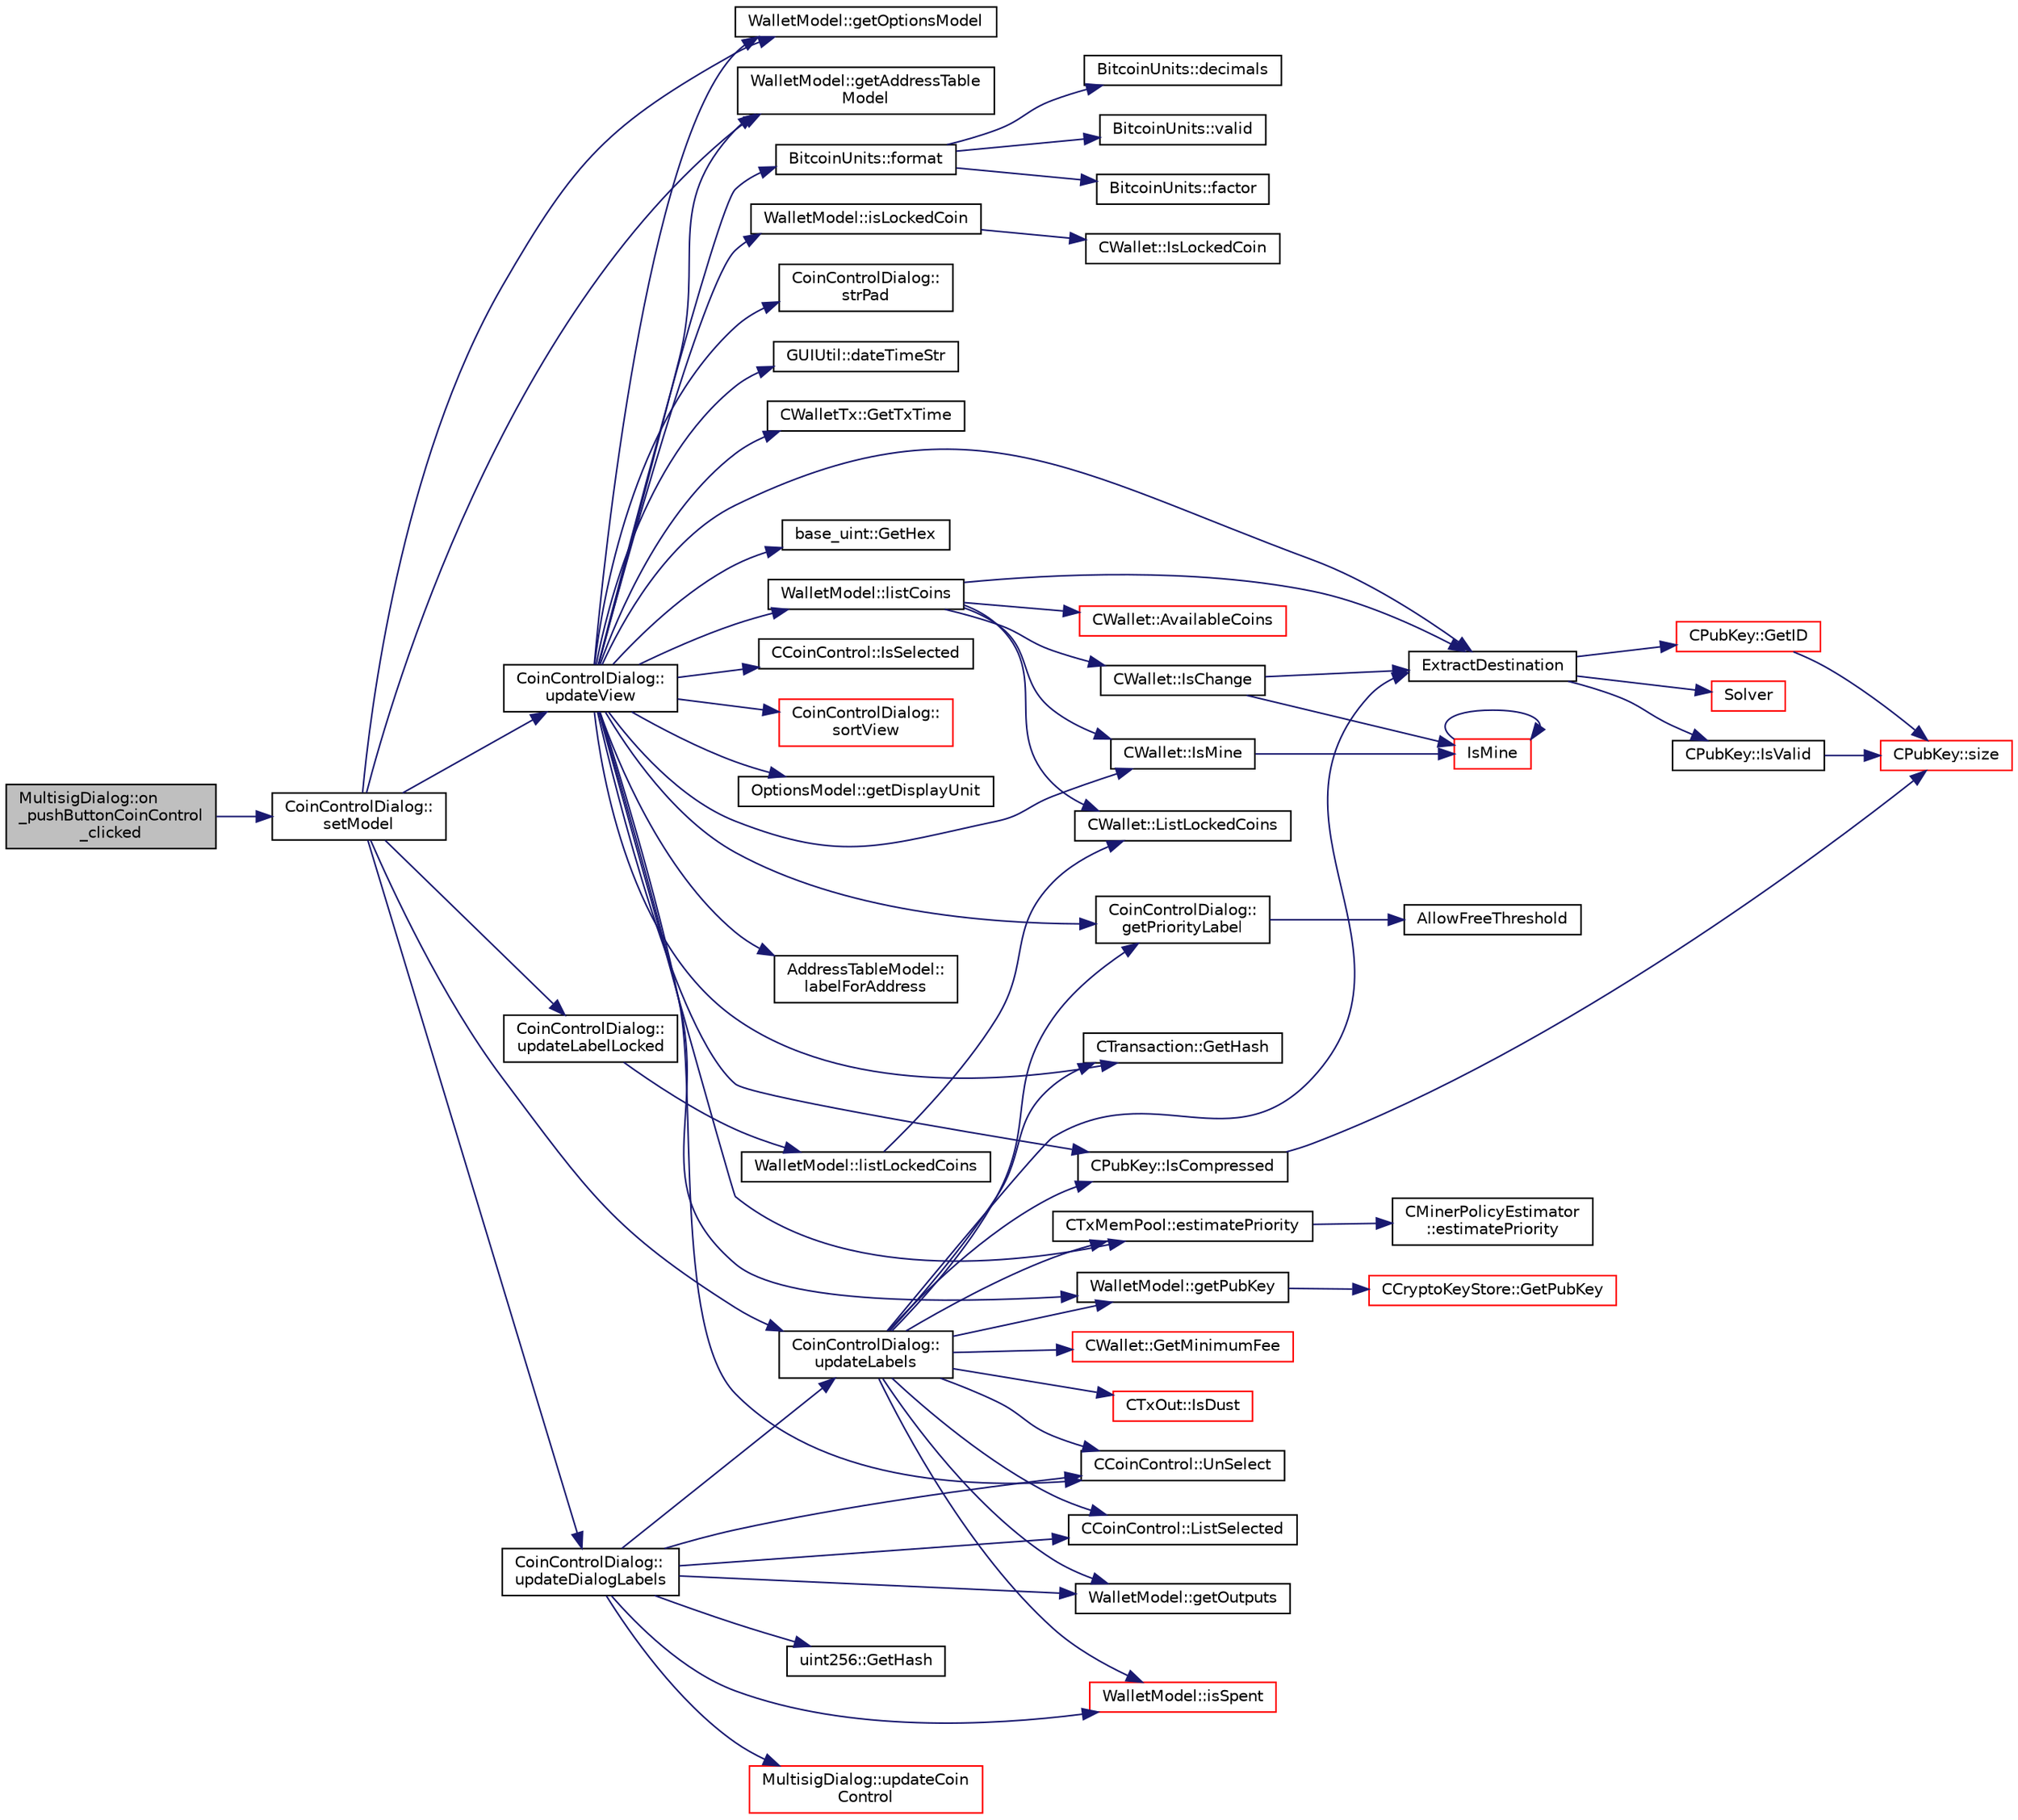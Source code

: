 digraph "MultisigDialog::on_pushButtonCoinControl_clicked"
{
  edge [fontname="Helvetica",fontsize="10",labelfontname="Helvetica",labelfontsize="10"];
  node [fontname="Helvetica",fontsize="10",shape=record];
  rankdir="LR";
  Node294 [label="MultisigDialog::on\l_pushButtonCoinControl\l_clicked",height=0.2,width=0.4,color="black", fillcolor="grey75", style="filled", fontcolor="black"];
  Node294 -> Node295 [color="midnightblue",fontsize="10",style="solid",fontname="Helvetica"];
  Node295 [label="CoinControlDialog::\lsetModel",height=0.2,width=0.4,color="black", fillcolor="white", style="filled",URL="$class_coin_control_dialog.html#a4c34a48574814089c54f763a22f5317a"];
  Node295 -> Node296 [color="midnightblue",fontsize="10",style="solid",fontname="Helvetica"];
  Node296 [label="WalletModel::getOptionsModel",height=0.2,width=0.4,color="black", fillcolor="white", style="filled",URL="$class_wallet_model.html#a96d53e56b3f8f07537ea2523f7a7d300"];
  Node295 -> Node297 [color="midnightblue",fontsize="10",style="solid",fontname="Helvetica"];
  Node297 [label="WalletModel::getAddressTable\lModel",height=0.2,width=0.4,color="black", fillcolor="white", style="filled",URL="$class_wallet_model.html#a89ed202e2dbc04aaa70d72872b95b351"];
  Node295 -> Node298 [color="midnightblue",fontsize="10",style="solid",fontname="Helvetica"];
  Node298 [label="CoinControlDialog::\lupdateView",height=0.2,width=0.4,color="black", fillcolor="white", style="filled",URL="$class_coin_control_dialog.html#aadea33050e5c1efd5eae8d2fcfa721f9"];
  Node298 -> Node296 [color="midnightblue",fontsize="10",style="solid",fontname="Helvetica"];
  Node298 -> Node297 [color="midnightblue",fontsize="10",style="solid",fontname="Helvetica"];
  Node298 -> Node299 [color="midnightblue",fontsize="10",style="solid",fontname="Helvetica"];
  Node299 [label="OptionsModel::getDisplayUnit",height=0.2,width=0.4,color="black", fillcolor="white", style="filled",URL="$class_options_model.html#a3b6e4d4ef42be3aaba315b8cd14f468e"];
  Node298 -> Node300 [color="midnightblue",fontsize="10",style="solid",fontname="Helvetica"];
  Node300 [label="CTxMemPool::estimatePriority",height=0.2,width=0.4,color="black", fillcolor="white", style="filled",URL="$class_c_tx_mem_pool.html#a225378304025c093d2dc5fcb754ade3b",tooltip="Estimate priority needed to get into the next nBlocks. "];
  Node300 -> Node301 [color="midnightblue",fontsize="10",style="solid",fontname="Helvetica"];
  Node301 [label="CMinerPolicyEstimator\l::estimatePriority",height=0.2,width=0.4,color="black", fillcolor="white", style="filled",URL="$class_c_miner_policy_estimator.html#ae9bb4813622680e6e3b48ea8c0ce41b6"];
  Node298 -> Node302 [color="midnightblue",fontsize="10",style="solid",fontname="Helvetica"];
  Node302 [label="WalletModel::listCoins",height=0.2,width=0.4,color="black", fillcolor="white", style="filled",URL="$class_wallet_model.html#ae5ce26bba42701b45de766ef11cc9a47"];
  Node302 -> Node303 [color="midnightblue",fontsize="10",style="solid",fontname="Helvetica"];
  Node303 [label="CWallet::AvailableCoins",height=0.2,width=0.4,color="red", fillcolor="white", style="filled",URL="$group___actions.html#ga8110e889be0f5915104e07bfe3839c68",tooltip="populate vCoins with vector of available COutputs. "];
  Node302 -> Node340 [color="midnightblue",fontsize="10",style="solid",fontname="Helvetica"];
  Node340 [label="CWallet::ListLockedCoins",height=0.2,width=0.4,color="black", fillcolor="white", style="filled",URL="$group___actions.html#ga41f4c77a0843692388f8b11d5fb88042"];
  Node302 -> Node331 [color="midnightblue",fontsize="10",style="solid",fontname="Helvetica"];
  Node331 [label="CWallet::IsMine",height=0.2,width=0.4,color="black", fillcolor="white", style="filled",URL="$group__map_wallet.html#ga4eada57edc1c443564b8cc9b853d955c"];
  Node331 -> Node328 [color="midnightblue",fontsize="10",style="solid",fontname="Helvetica"];
  Node328 [label="IsMine",height=0.2,width=0.4,color="red", fillcolor="white", style="filled",URL="$wallet__ismine_8cpp.html#adc59cf67d903c1ba1ef225561b85bfce"];
  Node328 -> Node328 [color="midnightblue",fontsize="10",style="solid",fontname="Helvetica"];
  Node302 -> Node341 [color="midnightblue",fontsize="10",style="solid",fontname="Helvetica"];
  Node341 [label="CWallet::IsChange",height=0.2,width=0.4,color="black", fillcolor="white", style="filled",URL="$group__map_wallet.html#gaba1c6108b7d2d3800dd487bab4c4c82e"];
  Node341 -> Node328 [color="midnightblue",fontsize="10",style="solid",fontname="Helvetica"];
  Node341 -> Node342 [color="midnightblue",fontsize="10",style="solid",fontname="Helvetica"];
  Node342 [label="ExtractDestination",height=0.2,width=0.4,color="black", fillcolor="white", style="filled",URL="$standard_8cpp.html#a951f7e601746ae076afdf3169ecca2fc"];
  Node342 -> Node343 [color="midnightblue",fontsize="10",style="solid",fontname="Helvetica"];
  Node343 [label="Solver",height=0.2,width=0.4,color="red", fillcolor="white", style="filled",URL="$standard_8cpp.html#a6ee6be50bff44464e905680c6fcee6dc",tooltip="Return public keys or hashes from scriptPubKey, for &#39;standard&#39; transaction types. ..."];
  Node342 -> Node353 [color="midnightblue",fontsize="10",style="solid",fontname="Helvetica"];
  Node353 [label="CPubKey::IsValid",height=0.2,width=0.4,color="black", fillcolor="white", style="filled",URL="$class_c_pub_key.html#a4fa94293cf8577fd039b9a133f6c7f30"];
  Node353 -> Node354 [color="midnightblue",fontsize="10",style="solid",fontname="Helvetica"];
  Node354 [label="CPubKey::size",height=0.2,width=0.4,color="red", fillcolor="white", style="filled",URL="$class_c_pub_key.html#a6bb28fcf0a5f799c69f5b7269363b309",tooltip="Simple read-only vector-like interface to the pubkey data. "];
  Node342 -> Node356 [color="midnightblue",fontsize="10",style="solid",fontname="Helvetica"];
  Node356 [label="CPubKey::GetID",height=0.2,width=0.4,color="red", fillcolor="white", style="filled",URL="$class_c_pub_key.html#a2675f7e6f72eff68e7a5227289feb021",tooltip="Get the KeyID of this public key (hash of its serialization) "];
  Node356 -> Node354 [color="midnightblue",fontsize="10",style="solid",fontname="Helvetica"];
  Node302 -> Node342 [color="midnightblue",fontsize="10",style="solid",fontname="Helvetica"];
  Node298 -> Node363 [color="midnightblue",fontsize="10",style="solid",fontname="Helvetica"];
  Node363 [label="AddressTableModel::\llabelForAddress",height=0.2,width=0.4,color="black", fillcolor="white", style="filled",URL="$class_address_table_model.html#afcdbfc17ac480f5a57382cbcf096ccb3"];
  Node298 -> Node331 [color="midnightblue",fontsize="10",style="solid",fontname="Helvetica"];
  Node298 -> Node320 [color="midnightblue",fontsize="10",style="solid",fontname="Helvetica"];
  Node320 [label="CTransaction::GetHash",height=0.2,width=0.4,color="black", fillcolor="white", style="filled",URL="$class_c_transaction.html#a7efd1379de830341417c0bfa23a149aa"];
  Node298 -> Node364 [color="midnightblue",fontsize="10",style="solid",fontname="Helvetica"];
  Node364 [label="CCoinControl::UnSelect",height=0.2,width=0.4,color="black", fillcolor="white", style="filled",URL="$class_c_coin_control.html#a7f9b8135840df5907bc49a4c5cb19ba4"];
  Node298 -> Node342 [color="midnightblue",fontsize="10",style="solid",fontname="Helvetica"];
  Node298 -> Node365 [color="midnightblue",fontsize="10",style="solid",fontname="Helvetica"];
  Node365 [label="WalletModel::getPubKey",height=0.2,width=0.4,color="black", fillcolor="white", style="filled",URL="$class_wallet_model.html#abe0b4462654768f301d1f758f7907ca2"];
  Node365 -> Node366 [color="midnightblue",fontsize="10",style="solid",fontname="Helvetica"];
  Node366 [label="CCryptoKeyStore::GetPubKey",height=0.2,width=0.4,color="red", fillcolor="white", style="filled",URL="$class_c_crypto_key_store.html#a20b474adfe6900bb36cd4fd6f9c31380"];
  Node298 -> Node374 [color="midnightblue",fontsize="10",style="solid",fontname="Helvetica"];
  Node374 [label="CPubKey::IsCompressed",height=0.2,width=0.4,color="black", fillcolor="white", style="filled",URL="$class_c_pub_key.html#a25f8b70340ad20ddab0f80ec4cee9396",tooltip="Check whether this is a compressed public key. "];
  Node374 -> Node354 [color="midnightblue",fontsize="10",style="solid",fontname="Helvetica"];
  Node298 -> Node375 [color="midnightblue",fontsize="10",style="solid",fontname="Helvetica"];
  Node375 [label="BitcoinUnits::format",height=0.2,width=0.4,color="black", fillcolor="white", style="filled",URL="$class_bitcoin_units.html#ab07437e5a788c80a82d75e3714bd3925",tooltip="Format as string. "];
  Node375 -> Node376 [color="midnightblue",fontsize="10",style="solid",fontname="Helvetica"];
  Node376 [label="BitcoinUnits::valid",height=0.2,width=0.4,color="black", fillcolor="white", style="filled",URL="$class_bitcoin_units.html#a81cbc41480adfb600dad79711d336e5f",tooltip="Is unit ID valid? "];
  Node375 -> Node377 [color="midnightblue",fontsize="10",style="solid",fontname="Helvetica"];
  Node377 [label="BitcoinUnits::factor",height=0.2,width=0.4,color="black", fillcolor="white", style="filled",URL="$class_bitcoin_units.html#ae967b9e6ecbb8f041bfe398d27533b09",tooltip="Number of Satoshis (1e-8) per unit. "];
  Node375 -> Node378 [color="midnightblue",fontsize="10",style="solid",fontname="Helvetica"];
  Node378 [label="BitcoinUnits::decimals",height=0.2,width=0.4,color="black", fillcolor="white", style="filled",URL="$class_bitcoin_units.html#a3f0fc21634520ea06c684ba0d7e25f2f",tooltip="Number of decimals left. "];
  Node298 -> Node379 [color="midnightblue",fontsize="10",style="solid",fontname="Helvetica"];
  Node379 [label="CoinControlDialog::\lstrPad",height=0.2,width=0.4,color="black", fillcolor="white", style="filled",URL="$class_coin_control_dialog.html#ac01c96c8a1a024c9ca35eda9ca297792"];
  Node298 -> Node380 [color="midnightblue",fontsize="10",style="solid",fontname="Helvetica"];
  Node380 [label="GUIUtil::dateTimeStr",height=0.2,width=0.4,color="black", fillcolor="white", style="filled",URL="$namespace_g_u_i_util.html#aae732a04fea25190081120bf0cc773e8"];
  Node298 -> Node381 [color="midnightblue",fontsize="10",style="solid",fontname="Helvetica"];
  Node381 [label="CWalletTx::GetTxTime",height=0.2,width=0.4,color="black", fillcolor="white", style="filled",URL="$group__map_wallet.html#gab94368cf0553687d8f1fec5d2aaa1457"];
  Node298 -> Node382 [color="midnightblue",fontsize="10",style="solid",fontname="Helvetica"];
  Node382 [label="CoinControlDialog::\lgetPriorityLabel",height=0.2,width=0.4,color="black", fillcolor="white", style="filled",URL="$class_coin_control_dialog.html#a82c553c068d383edb52e2c239642d8e4"];
  Node382 -> Node383 [color="midnightblue",fontsize="10",style="solid",fontname="Helvetica"];
  Node383 [label="AllowFreeThreshold",height=0.2,width=0.4,color="black", fillcolor="white", style="filled",URL="$txmempool_8h.html#a51bd4734f99121bdc24323fd5aebacc3"];
  Node298 -> Node384 [color="midnightblue",fontsize="10",style="solid",fontname="Helvetica"];
  Node384 [label="base_uint::GetHex",height=0.2,width=0.4,color="black", fillcolor="white", style="filled",URL="$classbase__uint.html#ae5e7b7481de91ebead20eebd5d685441"];
  Node298 -> Node385 [color="midnightblue",fontsize="10",style="solid",fontname="Helvetica"];
  Node385 [label="WalletModel::isLockedCoin",height=0.2,width=0.4,color="black", fillcolor="white", style="filled",URL="$class_wallet_model.html#abeea7ae42ec38ace2786b2e3d340f5a2"];
  Node385 -> Node386 [color="midnightblue",fontsize="10",style="solid",fontname="Helvetica"];
  Node386 [label="CWallet::IsLockedCoin",height=0.2,width=0.4,color="black", fillcolor="white", style="filled",URL="$group___actions.html#ga58abc6e61537f10bfb9429587ed29074"];
  Node298 -> Node387 [color="midnightblue",fontsize="10",style="solid",fontname="Helvetica"];
  Node387 [label="CCoinControl::IsSelected",height=0.2,width=0.4,color="black", fillcolor="white", style="filled",URL="$class_c_coin_control.html#adcd674d510015f3212e489ab6bd74067"];
  Node298 -> Node388 [color="midnightblue",fontsize="10",style="solid",fontname="Helvetica"];
  Node388 [label="CoinControlDialog::\lsortView",height=0.2,width=0.4,color="red", fillcolor="white", style="filled",URL="$class_coin_control_dialog.html#a9573211ed101522c9b4307a02b268e39"];
  Node295 -> Node390 [color="midnightblue",fontsize="10",style="solid",fontname="Helvetica"];
  Node390 [label="CoinControlDialog::\lupdateLabelLocked",height=0.2,width=0.4,color="black", fillcolor="white", style="filled",URL="$class_coin_control_dialog.html#acedbd41abf3490c556afbebde2ba6b49"];
  Node390 -> Node391 [color="midnightblue",fontsize="10",style="solid",fontname="Helvetica"];
  Node391 [label="WalletModel::listLockedCoins",height=0.2,width=0.4,color="black", fillcolor="white", style="filled",URL="$class_wallet_model.html#a367977352d1ef183ec2cb6b508a85bc2"];
  Node391 -> Node340 [color="midnightblue",fontsize="10",style="solid",fontname="Helvetica"];
  Node295 -> Node392 [color="midnightblue",fontsize="10",style="solid",fontname="Helvetica"];
  Node392 [label="CoinControlDialog::\lupdateLabels",height=0.2,width=0.4,color="black", fillcolor="white", style="filled",URL="$class_coin_control_dialog.html#a4fc60e89b097952ff22dc0f9c58c87d9"];
  Node392 -> Node393 [color="midnightblue",fontsize="10",style="solid",fontname="Helvetica"];
  Node393 [label="CTxOut::IsDust",height=0.2,width=0.4,color="red", fillcolor="white", style="filled",URL="$class_c_tx_out.html#ad4440670c7b3a59b46fa44f2f032ded8"];
  Node392 -> Node396 [color="midnightblue",fontsize="10",style="solid",fontname="Helvetica"];
  Node396 [label="CCoinControl::ListSelected",height=0.2,width=0.4,color="black", fillcolor="white", style="filled",URL="$class_c_coin_control.html#a176b3a32b5f623fe25b8e61ca561422e"];
  Node392 -> Node397 [color="midnightblue",fontsize="10",style="solid",fontname="Helvetica"];
  Node397 [label="WalletModel::getOutputs",height=0.2,width=0.4,color="black", fillcolor="white", style="filled",URL="$class_wallet_model.html#a5237ea4d9724807a05e2944e5ce6f181"];
  Node392 -> Node320 [color="midnightblue",fontsize="10",style="solid",fontname="Helvetica"];
  Node392 -> Node398 [color="midnightblue",fontsize="10",style="solid",fontname="Helvetica"];
  Node398 [label="WalletModel::isSpent",height=0.2,width=0.4,color="red", fillcolor="white", style="filled",URL="$class_wallet_model.html#acb24dd4388e6daef526667fb365a57b1"];
  Node392 -> Node364 [color="midnightblue",fontsize="10",style="solid",fontname="Helvetica"];
  Node392 -> Node342 [color="midnightblue",fontsize="10",style="solid",fontname="Helvetica"];
  Node392 -> Node365 [color="midnightblue",fontsize="10",style="solid",fontname="Helvetica"];
  Node392 -> Node374 [color="midnightblue",fontsize="10",style="solid",fontname="Helvetica"];
  Node392 -> Node300 [color="midnightblue",fontsize="10",style="solid",fontname="Helvetica"];
  Node392 -> Node382 [color="midnightblue",fontsize="10",style="solid",fontname="Helvetica"];
  Node392 -> Node400 [color="midnightblue",fontsize="10",style="solid",fontname="Helvetica"];
  Node400 [label="CWallet::GetMinimumFee",height=0.2,width=0.4,color="red", fillcolor="white", style="filled",URL="$group___actions.html#ga64a76474added26d9fbf904b5dd978a8"];
  Node295 -> Node404 [color="midnightblue",fontsize="10",style="solid",fontname="Helvetica"];
  Node404 [label="CoinControlDialog::\lupdateDialogLabels",height=0.2,width=0.4,color="black", fillcolor="white", style="filled",URL="$class_coin_control_dialog.html#ae0162e01893a3c85aeeee743c1cb1084"];
  Node404 -> Node392 [color="midnightblue",fontsize="10",style="solid",fontname="Helvetica"];
  Node404 -> Node396 [color="midnightblue",fontsize="10",style="solid",fontname="Helvetica"];
  Node404 -> Node397 [color="midnightblue",fontsize="10",style="solid",fontname="Helvetica"];
  Node404 -> Node405 [color="midnightblue",fontsize="10",style="solid",fontname="Helvetica"];
  Node405 [label="uint256::GetHash",height=0.2,width=0.4,color="black", fillcolor="white", style="filled",URL="$classuint256.html#a6dfa79998c7cb7def7a6c7c0a6915c58"];
  Node404 -> Node398 [color="midnightblue",fontsize="10",style="solid",fontname="Helvetica"];
  Node404 -> Node364 [color="midnightblue",fontsize="10",style="solid",fontname="Helvetica"];
  Node404 -> Node406 [color="midnightblue",fontsize="10",style="solid",fontname="Helvetica"];
  Node406 [label="MultisigDialog::updateCoin\lControl",height=0.2,width=0.4,color="red", fillcolor="white", style="filled",URL="$class_multisig_dialog.html#ad0e2804a0a618393be5ea6b4752052e2"];
}
